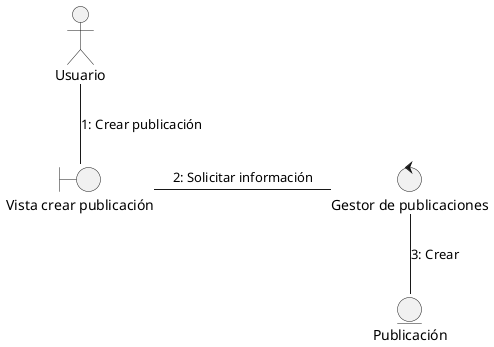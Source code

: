 @startuml crear evento
actor Usuario
boundary "Vista crear publicación" as c
Usuario--c :1: Crear publicación
control "Gestor de publicaciones" as g
c-r-g :2: Solicitar información
entity "Publicación" as p
g--p :3: Crear
@enduml